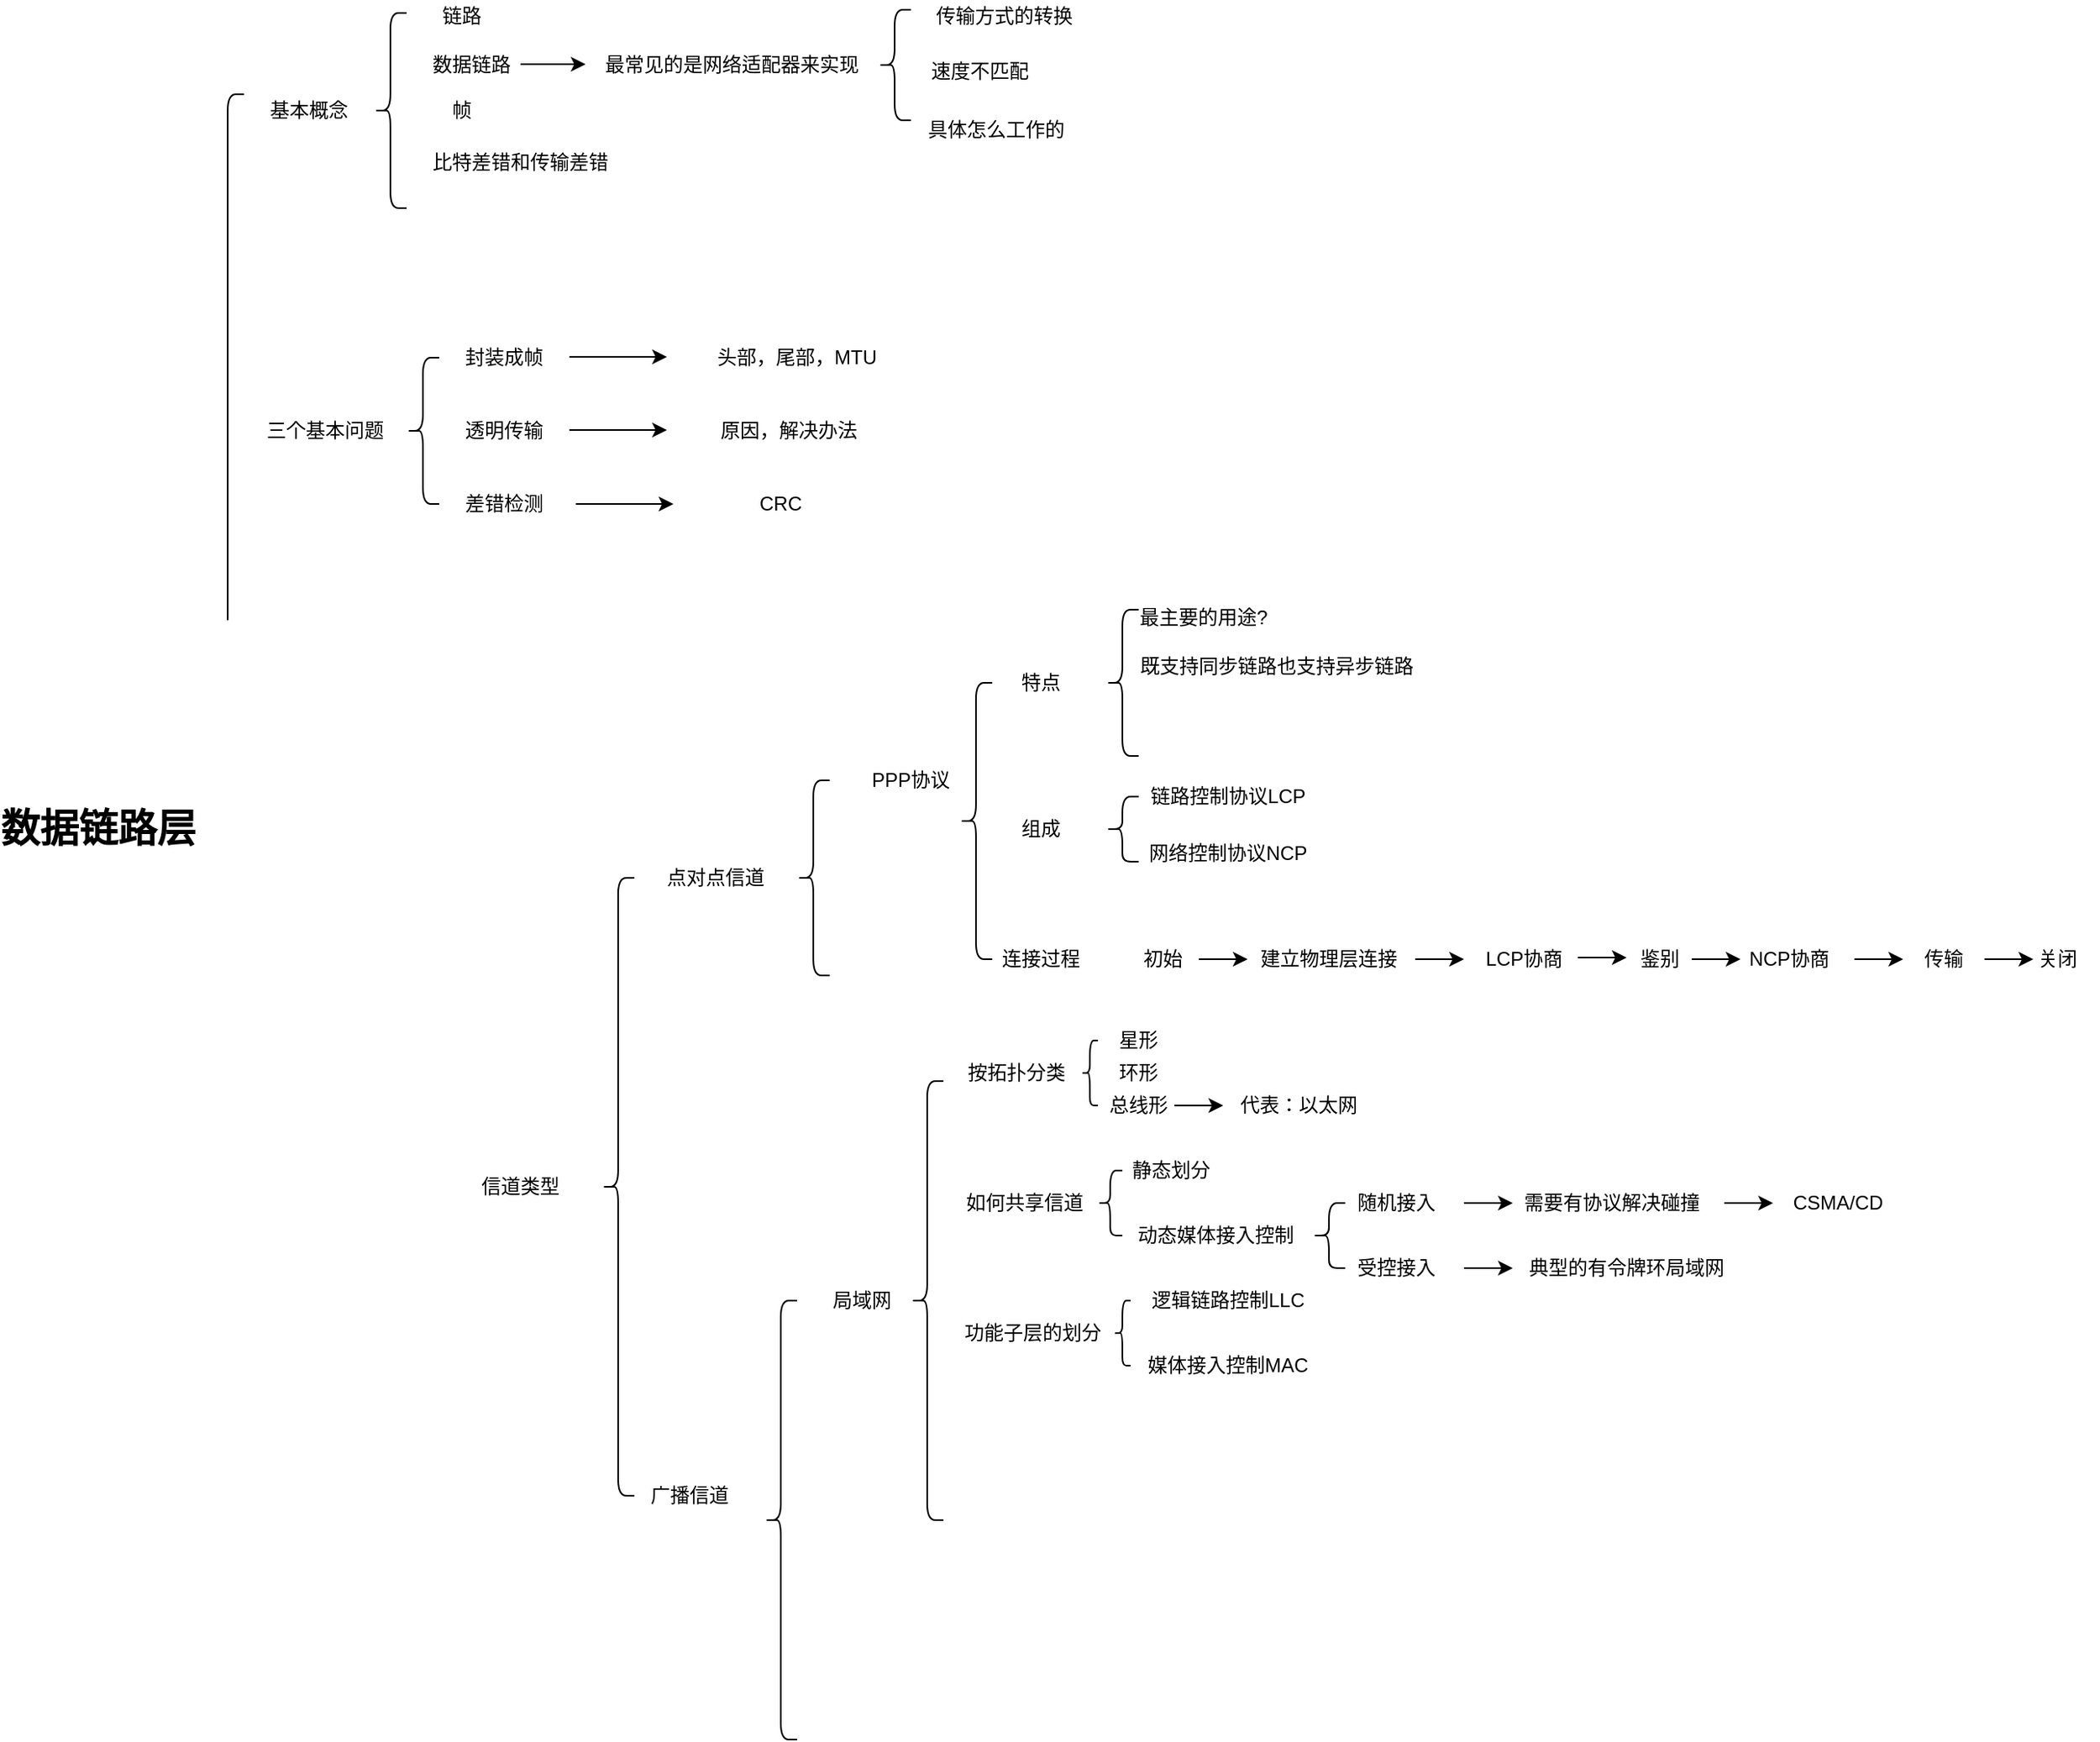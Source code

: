 <mxfile version="14.9.7" type="github">
  <diagram id="9XBtKJpSgYxSNrrbS1oL" name="Page-1">
    <mxGraphModel dx="1422" dy="794" grid="1" gridSize="10" guides="1" tooltips="1" connect="1" arrows="1" fold="1" page="1" pageScale="1" pageWidth="827" pageHeight="1169" math="0" shadow="0">
      <root>
        <mxCell id="0" />
        <mxCell id="1" parent="0" />
        <mxCell id="1f0jHCFzWU1hr6exIrVd-2" value="&lt;font style=&quot;vertical-align: inherit&quot;&gt;&lt;font style=&quot;vertical-align: inherit&quot;&gt;数据链路层&lt;/font&gt;&lt;/font&gt;" style="text;strokeColor=none;fillColor=none;html=1;fontSize=24;fontStyle=1;verticalAlign=middle;align=center;" vertex="1" parent="1">
          <mxGeometry x="70" y="610" width="100" height="40" as="geometry" />
        </mxCell>
        <mxCell id="1f0jHCFzWU1hr6exIrVd-3" value="" style="shape=curlyBracket;whiteSpace=wrap;html=1;rounded=1;" vertex="1" parent="1">
          <mxGeometry x="190" y="178" width="20" height="910" as="geometry" />
        </mxCell>
        <mxCell id="1f0jHCFzWU1hr6exIrVd-4" value="&lt;font style=&quot;vertical-align: inherit&quot;&gt;&lt;font style=&quot;vertical-align: inherit&quot;&gt;&lt;font style=&quot;vertical-align: inherit&quot;&gt;&lt;font style=&quot;vertical-align: inherit&quot;&gt;点对点信道&lt;/font&gt;&lt;/font&gt;&lt;/font&gt;&lt;/font&gt;" style="text;html=1;strokeColor=none;fillColor=none;align=center;verticalAlign=middle;whiteSpace=wrap;rounded=0;" vertex="1" parent="1">
          <mxGeometry x="430" y="650" width="140" height="20" as="geometry" />
        </mxCell>
        <mxCell id="1f0jHCFzWU1hr6exIrVd-5" value="&lt;font style=&quot;vertical-align: inherit&quot;&gt;&lt;font style=&quot;vertical-align: inherit&quot;&gt;&lt;font style=&quot;vertical-align: inherit&quot;&gt;&lt;font style=&quot;vertical-align: inherit&quot;&gt;&lt;font style=&quot;vertical-align: inherit&quot;&gt;&lt;font style=&quot;vertical-align: inherit&quot;&gt;广播信道&lt;/font&gt;&lt;/font&gt;&lt;/font&gt;&lt;/font&gt;&lt;/font&gt;&lt;/font&gt;" style="text;html=1;strokeColor=none;fillColor=none;align=center;verticalAlign=middle;whiteSpace=wrap;rounded=0;" vertex="1" parent="1">
          <mxGeometry x="414" y="1030" width="140" height="20" as="geometry" />
        </mxCell>
        <mxCell id="1f0jHCFzWU1hr6exIrVd-6" value="&lt;font style=&quot;vertical-align: inherit&quot;&gt;&lt;font style=&quot;vertical-align: inherit&quot;&gt;&lt;font style=&quot;vertical-align: inherit&quot;&gt;&lt;font style=&quot;vertical-align: inherit&quot;&gt;&lt;font style=&quot;vertical-align: inherit&quot;&gt;&lt;font style=&quot;vertical-align: inherit&quot;&gt;信道类型&lt;/font&gt;&lt;/font&gt;&lt;/font&gt;&lt;/font&gt;&lt;/font&gt;&lt;/font&gt;" style="text;html=1;strokeColor=none;fillColor=none;align=center;verticalAlign=middle;whiteSpace=wrap;rounded=0;" vertex="1" parent="1">
          <mxGeometry x="310" y="840" width="140" height="20" as="geometry" />
        </mxCell>
        <mxCell id="1f0jHCFzWU1hr6exIrVd-7" value="" style="shape=curlyBracket;whiteSpace=wrap;html=1;rounded=1;" vertex="1" parent="1">
          <mxGeometry x="430" y="660" width="20" height="380" as="geometry" />
        </mxCell>
        <mxCell id="1f0jHCFzWU1hr6exIrVd-8" value="&lt;font style=&quot;vertical-align: inherit&quot;&gt;&lt;font style=&quot;vertical-align: inherit&quot;&gt;基本概念&lt;/font&gt;&lt;/font&gt;" style="text;html=1;strokeColor=none;fillColor=none;align=center;verticalAlign=middle;whiteSpace=wrap;rounded=0;" vertex="1" parent="1">
          <mxGeometry x="180" y="178" width="140" height="20" as="geometry" />
        </mxCell>
        <mxCell id="1f0jHCFzWU1hr6exIrVd-9" value="" style="shape=curlyBracket;whiteSpace=wrap;html=1;rounded=1;" vertex="1" parent="1">
          <mxGeometry x="290" y="128" width="20" height="120" as="geometry" />
        </mxCell>
        <mxCell id="1f0jHCFzWU1hr6exIrVd-11" value="&lt;font style=&quot;vertical-align: inherit&quot;&gt;&lt;font style=&quot;vertical-align: inherit&quot;&gt;&lt;font style=&quot;vertical-align: inherit&quot;&gt;&lt;font style=&quot;vertical-align: inherit&quot;&gt;链路&lt;/font&gt;&lt;/font&gt;&lt;/font&gt;&lt;/font&gt;" style="text;html=1;strokeColor=none;fillColor=none;align=center;verticalAlign=middle;whiteSpace=wrap;rounded=0;" vertex="1" parent="1">
          <mxGeometry x="274" y="120" width="140" height="20" as="geometry" />
        </mxCell>
        <mxCell id="1f0jHCFzWU1hr6exIrVd-12" value="&lt;font style=&quot;vertical-align: inherit&quot;&gt;&lt;font style=&quot;vertical-align: inherit&quot;&gt;数据链路&lt;/font&gt;&lt;/font&gt;" style="text;html=1;strokeColor=none;fillColor=none;align=center;verticalAlign=middle;whiteSpace=wrap;rounded=0;" vertex="1" parent="1">
          <mxGeometry x="280" y="150" width="140" height="20" as="geometry" />
        </mxCell>
        <mxCell id="1f0jHCFzWU1hr6exIrVd-13" value="" style="endArrow=classic;html=1;" edge="1" parent="1">
          <mxGeometry width="50" height="50" relative="1" as="geometry">
            <mxPoint x="380" y="159.5" as="sourcePoint" />
            <mxPoint x="420" y="159.5" as="targetPoint" />
          </mxGeometry>
        </mxCell>
        <mxCell id="1f0jHCFzWU1hr6exIrVd-14" value="&lt;font style=&quot;vertical-align: inherit&quot;&gt;&lt;font style=&quot;vertical-align: inherit&quot;&gt;&lt;font style=&quot;vertical-align: inherit&quot;&gt;&lt;font style=&quot;vertical-align: inherit&quot;&gt;&lt;font style=&quot;vertical-align: inherit&quot;&gt;&lt;font style=&quot;vertical-align: inherit&quot;&gt;&lt;font style=&quot;vertical-align: inherit&quot;&gt;&lt;font style=&quot;vertical-align: inherit&quot;&gt;&lt;font style=&quot;vertical-align: inherit&quot;&gt;&lt;font style=&quot;vertical-align: inherit&quot;&gt;最常见的是网络适配器来实现&lt;/font&gt;&lt;/font&gt;&lt;/font&gt;&lt;/font&gt;&lt;/font&gt;&lt;/font&gt;&lt;/font&gt;&lt;/font&gt;&lt;/font&gt;&lt;/font&gt;" style="text;html=1;strokeColor=none;fillColor=none;align=center;verticalAlign=middle;whiteSpace=wrap;rounded=0;" vertex="1" parent="1">
          <mxGeometry x="420" y="150" width="180" height="20" as="geometry" />
        </mxCell>
        <mxCell id="1f0jHCFzWU1hr6exIrVd-15" value="&lt;font style=&quot;vertical-align: inherit&quot;&gt;&lt;font style=&quot;vertical-align: inherit&quot;&gt;&lt;font style=&quot;vertical-align: inherit&quot;&gt;&lt;font style=&quot;vertical-align: inherit&quot;&gt;&lt;font style=&quot;vertical-align: inherit&quot;&gt;&lt;font style=&quot;vertical-align: inherit&quot;&gt;帧&lt;/font&gt;&lt;/font&gt;&lt;/font&gt;&lt;/font&gt;&lt;/font&gt;&lt;/font&gt;" style="text;html=1;strokeColor=none;fillColor=none;align=center;verticalAlign=middle;whiteSpace=wrap;rounded=0;" vertex="1" parent="1">
          <mxGeometry x="274" y="178" width="140" height="20" as="geometry" />
        </mxCell>
        <mxCell id="1f0jHCFzWU1hr6exIrVd-16" value="&lt;font style=&quot;vertical-align: inherit&quot;&gt;&lt;font style=&quot;vertical-align: inherit&quot;&gt;&lt;font style=&quot;vertical-align: inherit&quot;&gt;&lt;font style=&quot;vertical-align: inherit&quot;&gt;三个基本问题&lt;/font&gt;&lt;/font&gt;&lt;/font&gt;&lt;/font&gt;" style="text;html=1;strokeColor=none;fillColor=none;align=center;verticalAlign=middle;whiteSpace=wrap;rounded=0;" vertex="1" parent="1">
          <mxGeometry x="190" y="375" width="140" height="20" as="geometry" />
        </mxCell>
        <mxCell id="1f0jHCFzWU1hr6exIrVd-17" value="" style="shape=curlyBracket;whiteSpace=wrap;html=1;rounded=1;" vertex="1" parent="1">
          <mxGeometry x="310" y="340" width="20" height="90" as="geometry" />
        </mxCell>
        <mxCell id="1f0jHCFzWU1hr6exIrVd-18" value="&lt;font style=&quot;vertical-align: inherit&quot;&gt;&lt;font style=&quot;vertical-align: inherit&quot;&gt;&lt;font style=&quot;vertical-align: inherit&quot;&gt;&lt;font style=&quot;vertical-align: inherit&quot;&gt;&lt;font style=&quot;vertical-align: inherit&quot;&gt;&lt;font style=&quot;vertical-align: inherit&quot;&gt;封装成帧&lt;/font&gt;&lt;/font&gt;&lt;/font&gt;&lt;/font&gt;&lt;/font&gt;&lt;/font&gt;" style="text;html=1;strokeColor=none;fillColor=none;align=center;verticalAlign=middle;whiteSpace=wrap;rounded=0;" vertex="1" parent="1">
          <mxGeometry x="300" y="330" width="140" height="20" as="geometry" />
        </mxCell>
        <mxCell id="1f0jHCFzWU1hr6exIrVd-19" value="&lt;font style=&quot;vertical-align: inherit&quot;&gt;&lt;font style=&quot;vertical-align: inherit&quot;&gt;&lt;font style=&quot;vertical-align: inherit&quot;&gt;&lt;font style=&quot;vertical-align: inherit&quot;&gt;&lt;font style=&quot;vertical-align: inherit&quot;&gt;&lt;font style=&quot;vertical-align: inherit&quot;&gt;透明传输&lt;/font&gt;&lt;/font&gt;&lt;/font&gt;&lt;/font&gt;&lt;/font&gt;&lt;/font&gt;" style="text;html=1;strokeColor=none;fillColor=none;align=center;verticalAlign=middle;whiteSpace=wrap;rounded=0;" vertex="1" parent="1">
          <mxGeometry x="300" y="375" width="140" height="20" as="geometry" />
        </mxCell>
        <mxCell id="1f0jHCFzWU1hr6exIrVd-20" value="&lt;font style=&quot;vertical-align: inherit&quot;&gt;&lt;font style=&quot;vertical-align: inherit&quot;&gt;&lt;font style=&quot;vertical-align: inherit&quot;&gt;&lt;font style=&quot;vertical-align: inherit&quot;&gt;&lt;font style=&quot;vertical-align: inherit&quot;&gt;&lt;font style=&quot;vertical-align: inherit&quot;&gt;差错检测&lt;/font&gt;&lt;/font&gt;&lt;/font&gt;&lt;/font&gt;&lt;/font&gt;&lt;/font&gt;" style="text;html=1;strokeColor=none;fillColor=none;align=center;verticalAlign=middle;whiteSpace=wrap;rounded=0;" vertex="1" parent="1">
          <mxGeometry x="300" y="420" width="140" height="20" as="geometry" />
        </mxCell>
        <mxCell id="1f0jHCFzWU1hr6exIrVd-23" value="&lt;font style=&quot;vertical-align: inherit&quot;&gt;&lt;font style=&quot;vertical-align: inherit&quot;&gt;&lt;font style=&quot;vertical-align: inherit&quot;&gt;&lt;font style=&quot;vertical-align: inherit&quot;&gt;&lt;font style=&quot;vertical-align: inherit&quot;&gt;&lt;font style=&quot;vertical-align: inherit&quot;&gt;&lt;font style=&quot;vertical-align: inherit&quot;&gt;&lt;font style=&quot;vertical-align: inherit&quot;&gt;&lt;font style=&quot;vertical-align: inherit&quot;&gt;&lt;font style=&quot;vertical-align: inherit&quot;&gt;头部，尾部，MTU&lt;/font&gt;&lt;/font&gt;&lt;/font&gt;&lt;/font&gt;&lt;/font&gt;&lt;/font&gt;&lt;/font&gt;&lt;/font&gt;&lt;/font&gt;&lt;/font&gt;" style="text;html=1;strokeColor=none;fillColor=none;align=center;verticalAlign=middle;whiteSpace=wrap;rounded=0;" vertex="1" parent="1">
          <mxGeometry x="410" y="330" width="280" height="20" as="geometry" />
        </mxCell>
        <mxCell id="1f0jHCFzWU1hr6exIrVd-25" value="" style="endArrow=classic;html=1;" edge="1" parent="1">
          <mxGeometry width="50" height="50" relative="1" as="geometry">
            <mxPoint x="410" y="384.5" as="sourcePoint" />
            <mxPoint x="470" y="384.5" as="targetPoint" />
          </mxGeometry>
        </mxCell>
        <mxCell id="1f0jHCFzWU1hr6exIrVd-26" value="" style="endArrow=classic;html=1;" edge="1" parent="1">
          <mxGeometry width="50" height="50" relative="1" as="geometry">
            <mxPoint x="414" y="430" as="sourcePoint" />
            <mxPoint x="474" y="430" as="targetPoint" />
          </mxGeometry>
        </mxCell>
        <mxCell id="1f0jHCFzWU1hr6exIrVd-27" value="" style="endArrow=classic;html=1;" edge="1" parent="1">
          <mxGeometry width="50" height="50" relative="1" as="geometry">
            <mxPoint x="410" y="339.5" as="sourcePoint" />
            <mxPoint x="470" y="339.5" as="targetPoint" />
          </mxGeometry>
        </mxCell>
        <mxCell id="1f0jHCFzWU1hr6exIrVd-28" value="&lt;font style=&quot;vertical-align: inherit&quot;&gt;&lt;font style=&quot;vertical-align: inherit&quot;&gt;原因，解决办法&lt;/font&gt;&lt;/font&gt;" style="text;html=1;strokeColor=none;fillColor=none;align=center;verticalAlign=middle;whiteSpace=wrap;rounded=0;" vertex="1" parent="1">
          <mxGeometry x="450" y="375" width="190" height="20" as="geometry" />
        </mxCell>
        <mxCell id="1f0jHCFzWU1hr6exIrVd-29" value="&lt;font style=&quot;vertical-align: inherit&quot;&gt;&lt;font style=&quot;vertical-align: inherit&quot;&gt;&lt;font style=&quot;vertical-align: inherit&quot;&gt;&lt;font style=&quot;vertical-align: inherit&quot;&gt;CRC&lt;/font&gt;&lt;/font&gt;&lt;/font&gt;&lt;/font&gt;" style="text;html=1;strokeColor=none;fillColor=none;align=center;verticalAlign=middle;whiteSpace=wrap;rounded=0;" vertex="1" parent="1">
          <mxGeometry x="480" y="420" width="120" height="20" as="geometry" />
        </mxCell>
        <mxCell id="1f0jHCFzWU1hr6exIrVd-30" value="&lt;font style=&quot;vertical-align: inherit&quot;&gt;&lt;font style=&quot;vertical-align: inherit&quot;&gt;比特差错和传输差错&lt;/font&gt;&lt;/font&gt;" style="text;html=1;strokeColor=none;fillColor=none;align=center;verticalAlign=middle;whiteSpace=wrap;rounded=0;" vertex="1" parent="1">
          <mxGeometry x="310" y="210" width="140" height="20" as="geometry" />
        </mxCell>
        <mxCell id="1f0jHCFzWU1hr6exIrVd-31" value="&lt;font style=&quot;vertical-align: inherit&quot;&gt;&lt;font style=&quot;vertical-align: inherit&quot;&gt;PPP协议&lt;/font&gt;&lt;/font&gt;" style="text;html=1;strokeColor=none;fillColor=none;align=center;verticalAlign=middle;whiteSpace=wrap;rounded=0;" vertex="1" parent="1">
          <mxGeometry x="550" y="590" width="140" height="20" as="geometry" />
        </mxCell>
        <mxCell id="1f0jHCFzWU1hr6exIrVd-32" value="" style="shape=curlyBracket;whiteSpace=wrap;html=1;rounded=1;" vertex="1" parent="1">
          <mxGeometry x="550" y="600" width="20" height="120" as="geometry" />
        </mxCell>
        <mxCell id="1f0jHCFzWU1hr6exIrVd-33" value="" style="shape=curlyBracket;whiteSpace=wrap;html=1;rounded=1;" vertex="1" parent="1">
          <mxGeometry x="650" y="540" width="20" height="170" as="geometry" />
        </mxCell>
        <mxCell id="1f0jHCFzWU1hr6exIrVd-34" value="&lt;font style=&quot;vertical-align: inherit&quot;&gt;&lt;font style=&quot;vertical-align: inherit&quot;&gt;&lt;font style=&quot;vertical-align: inherit&quot;&gt;&lt;font style=&quot;vertical-align: inherit&quot;&gt;既支持同步链路也支持异步链路&lt;/font&gt;&lt;/font&gt;&lt;/font&gt;&lt;/font&gt;" style="text;html=1;strokeColor=none;fillColor=none;align=center;verticalAlign=middle;whiteSpace=wrap;rounded=0;" vertex="1" parent="1">
          <mxGeometry x="720" y="520" width="250" height="20" as="geometry" />
        </mxCell>
        <mxCell id="1f0jHCFzWU1hr6exIrVd-35" value="&lt;font style=&quot;vertical-align: inherit&quot;&gt;&lt;font style=&quot;vertical-align: inherit&quot;&gt;&lt;font style=&quot;vertical-align: inherit&quot;&gt;&lt;font style=&quot;vertical-align: inherit&quot;&gt;&lt;font style=&quot;vertical-align: inherit&quot;&gt;&lt;font style=&quot;vertical-align: inherit&quot;&gt;链路控制协议LCP&lt;/font&gt;&lt;/font&gt;&lt;/font&gt;&lt;/font&gt;&lt;/font&gt;&lt;/font&gt;" style="text;html=1;strokeColor=none;fillColor=none;align=center;verticalAlign=middle;whiteSpace=wrap;rounded=0;" vertex="1" parent="1">
          <mxGeometry x="690" y="600" width="250" height="20" as="geometry" />
        </mxCell>
        <mxCell id="1f0jHCFzWU1hr6exIrVd-36" value="&lt;font style=&quot;vertical-align: inherit&quot;&gt;&lt;font style=&quot;vertical-align: inherit&quot;&gt;网络控制协议NCP&lt;/font&gt;&lt;/font&gt;" style="text;html=1;strokeColor=none;fillColor=none;align=center;verticalAlign=middle;whiteSpace=wrap;rounded=0;" vertex="1" parent="1">
          <mxGeometry x="690" y="635" width="250" height="20" as="geometry" />
        </mxCell>
        <mxCell id="1f0jHCFzWU1hr6exIrVd-37" value="&lt;font style=&quot;vertical-align: inherit&quot;&gt;&lt;font style=&quot;vertical-align: inherit&quot;&gt;&lt;font style=&quot;vertical-align: inherit&quot;&gt;&lt;font style=&quot;vertical-align: inherit&quot;&gt;最主要的用途?&lt;/font&gt;&lt;/font&gt;&lt;/font&gt;&lt;/font&gt;" style="text;html=1;strokeColor=none;fillColor=none;align=center;verticalAlign=middle;whiteSpace=wrap;rounded=0;" vertex="1" parent="1">
          <mxGeometry x="740" y="490" width="120" height="20" as="geometry" />
        </mxCell>
        <mxCell id="1f0jHCFzWU1hr6exIrVd-38" value="&lt;font style=&quot;vertical-align: inherit&quot;&gt;&lt;font style=&quot;vertical-align: inherit&quot;&gt;特点&lt;/font&gt;&lt;/font&gt;" style="text;html=1;strokeColor=none;fillColor=none;align=center;verticalAlign=middle;whiteSpace=wrap;rounded=0;" vertex="1" parent="1">
          <mxGeometry x="630" y="530" width="140" height="20" as="geometry" />
        </mxCell>
        <mxCell id="1f0jHCFzWU1hr6exIrVd-39" value="" style="shape=curlyBracket;whiteSpace=wrap;html=1;rounded=1;" vertex="1" parent="1">
          <mxGeometry x="740" y="495" width="20" height="90" as="geometry" />
        </mxCell>
        <mxCell id="1f0jHCFzWU1hr6exIrVd-40" value="&lt;font style=&quot;vertical-align: inherit&quot;&gt;&lt;font style=&quot;vertical-align: inherit&quot;&gt;&lt;font style=&quot;vertical-align: inherit&quot;&gt;&lt;font style=&quot;vertical-align: inherit&quot;&gt;组成&lt;/font&gt;&lt;/font&gt;&lt;/font&gt;&lt;/font&gt;" style="text;html=1;strokeColor=none;fillColor=none;align=center;verticalAlign=middle;whiteSpace=wrap;rounded=0;" vertex="1" parent="1">
          <mxGeometry x="630" y="620" width="140" height="20" as="geometry" />
        </mxCell>
        <mxCell id="1f0jHCFzWU1hr6exIrVd-41" value="" style="shape=curlyBracket;whiteSpace=wrap;html=1;rounded=1;" vertex="1" parent="1">
          <mxGeometry x="740" y="610" width="20" height="40" as="geometry" />
        </mxCell>
        <mxCell id="1f0jHCFzWU1hr6exIrVd-43" value="&lt;font style=&quot;vertical-align: inherit&quot;&gt;&lt;font style=&quot;vertical-align: inherit&quot;&gt;&lt;font style=&quot;vertical-align: inherit&quot;&gt;&lt;font style=&quot;vertical-align: inherit&quot;&gt;&lt;font style=&quot;vertical-align: inherit&quot;&gt;&lt;font style=&quot;vertical-align: inherit&quot;&gt;连接过程&lt;/font&gt;&lt;/font&gt;&lt;/font&gt;&lt;/font&gt;&lt;/font&gt;&lt;/font&gt;" style="text;html=1;strokeColor=none;fillColor=none;align=center;verticalAlign=middle;whiteSpace=wrap;rounded=0;" vertex="1" parent="1">
          <mxGeometry x="630" y="700" width="140" height="20" as="geometry" />
        </mxCell>
        <mxCell id="1f0jHCFzWU1hr6exIrVd-45" value="&lt;font style=&quot;vertical-align: inherit&quot;&gt;&lt;font style=&quot;vertical-align: inherit&quot;&gt;&lt;font style=&quot;vertical-align: inherit&quot;&gt;&lt;font style=&quot;vertical-align: inherit&quot;&gt;&lt;font style=&quot;vertical-align: inherit&quot;&gt;&lt;font style=&quot;vertical-align: inherit&quot;&gt;初始&lt;/font&gt;&lt;/font&gt;&lt;/font&gt;&lt;/font&gt;&lt;/font&gt;&lt;/font&gt;" style="text;html=1;strokeColor=none;fillColor=none;align=center;verticalAlign=middle;whiteSpace=wrap;rounded=0;" vertex="1" parent="1">
          <mxGeometry x="750" y="700" width="50" height="20" as="geometry" />
        </mxCell>
        <mxCell id="1f0jHCFzWU1hr6exIrVd-46" value="&lt;font style=&quot;vertical-align: inherit&quot;&gt;&lt;font style=&quot;vertical-align: inherit&quot;&gt;建立物理层连接&lt;/font&gt;&lt;/font&gt;" style="text;html=1;strokeColor=none;fillColor=none;align=center;verticalAlign=middle;whiteSpace=wrap;rounded=0;" vertex="1" parent="1">
          <mxGeometry x="827" y="700" width="100" height="20" as="geometry" />
        </mxCell>
        <mxCell id="1f0jHCFzWU1hr6exIrVd-47" value="&lt;font style=&quot;vertical-align: inherit&quot;&gt;&lt;font style=&quot;vertical-align: inherit&quot;&gt;&lt;font style=&quot;vertical-align: inherit&quot;&gt;&lt;font style=&quot;vertical-align: inherit&quot;&gt;LCP协商&lt;/font&gt;&lt;/font&gt;&lt;/font&gt;&lt;/font&gt;" style="text;html=1;strokeColor=none;fillColor=none;align=center;verticalAlign=middle;whiteSpace=wrap;rounded=0;" vertex="1" parent="1">
          <mxGeometry x="927" y="700" width="140" height="20" as="geometry" />
        </mxCell>
        <mxCell id="1f0jHCFzWU1hr6exIrVd-48" value="&lt;font style=&quot;vertical-align: inherit&quot;&gt;&lt;font style=&quot;vertical-align: inherit&quot;&gt;&lt;font style=&quot;vertical-align: inherit&quot;&gt;&lt;font style=&quot;vertical-align: inherit&quot;&gt;&lt;font style=&quot;vertical-align: inherit&quot;&gt;&lt;font style=&quot;vertical-align: inherit&quot;&gt;鉴别&lt;/font&gt;&lt;/font&gt;&lt;/font&gt;&lt;/font&gt;&lt;/font&gt;&lt;/font&gt;" style="text;html=1;strokeColor=none;fillColor=none;align=center;verticalAlign=middle;whiteSpace=wrap;rounded=0;" vertex="1" parent="1">
          <mxGeometry x="1050" y="700" width="61" height="20" as="geometry" />
        </mxCell>
        <mxCell id="1f0jHCFzWU1hr6exIrVd-49" value="&lt;font style=&quot;vertical-align: inherit&quot;&gt;&lt;font style=&quot;vertical-align: inherit&quot;&gt;&lt;font style=&quot;vertical-align: inherit&quot;&gt;&lt;font style=&quot;vertical-align: inherit&quot;&gt;NCP协商&lt;/font&gt;&lt;/font&gt;&lt;/font&gt;&lt;/font&gt;" style="text;html=1;strokeColor=none;fillColor=none;align=center;verticalAlign=middle;whiteSpace=wrap;rounded=0;" vertex="1" parent="1">
          <mxGeometry x="1090" y="700" width="140" height="20" as="geometry" />
        </mxCell>
        <mxCell id="1f0jHCFzWU1hr6exIrVd-50" style="edgeStyle=orthogonalEdgeStyle;rounded=0;orthogonalLoop=1;jettySize=auto;html=1;exitX=0.5;exitY=1;exitDx=0;exitDy=0;" edge="1" parent="1" source="1f0jHCFzWU1hr6exIrVd-46" target="1f0jHCFzWU1hr6exIrVd-46">
          <mxGeometry relative="1" as="geometry" />
        </mxCell>
        <mxCell id="1f0jHCFzWU1hr6exIrVd-55" value="" style="endArrow=classic;html=1;" edge="1" parent="1">
          <mxGeometry width="50" height="50" relative="1" as="geometry">
            <mxPoint x="797" y="710" as="sourcePoint" />
            <mxPoint x="827" y="710" as="targetPoint" />
          </mxGeometry>
        </mxCell>
        <mxCell id="1f0jHCFzWU1hr6exIrVd-58" value="" style="endArrow=classic;html=1;" edge="1" parent="1">
          <mxGeometry width="50" height="50" relative="1" as="geometry">
            <mxPoint x="930" y="710" as="sourcePoint" />
            <mxPoint x="960" y="710" as="targetPoint" />
          </mxGeometry>
        </mxCell>
        <mxCell id="1f0jHCFzWU1hr6exIrVd-59" value="" style="endArrow=classic;html=1;" edge="1" parent="1">
          <mxGeometry width="50" height="50" relative="1" as="geometry">
            <mxPoint x="1030" y="709" as="sourcePoint" />
            <mxPoint x="1060" y="709" as="targetPoint" />
          </mxGeometry>
        </mxCell>
        <mxCell id="1f0jHCFzWU1hr6exIrVd-60" value="" style="endArrow=classic;html=1;" edge="1" parent="1">
          <mxGeometry width="50" height="50" relative="1" as="geometry">
            <mxPoint x="1100" y="710" as="sourcePoint" />
            <mxPoint x="1130" y="710" as="targetPoint" />
          </mxGeometry>
        </mxCell>
        <mxCell id="1f0jHCFzWU1hr6exIrVd-61" value="" style="endArrow=classic;html=1;" edge="1" parent="1">
          <mxGeometry width="50" height="50" relative="1" as="geometry">
            <mxPoint x="1200" y="710" as="sourcePoint" />
            <mxPoint x="1230" y="710" as="targetPoint" />
          </mxGeometry>
        </mxCell>
        <mxCell id="1f0jHCFzWU1hr6exIrVd-62" value="&lt;font style=&quot;vertical-align: inherit&quot;&gt;&lt;font style=&quot;vertical-align: inherit&quot;&gt;&lt;font style=&quot;vertical-align: inherit&quot;&gt;&lt;font style=&quot;vertical-align: inherit&quot;&gt;&lt;font style=&quot;vertical-align: inherit&quot;&gt;&lt;font style=&quot;vertical-align: inherit&quot;&gt;&lt;font style=&quot;vertical-align: inherit&quot;&gt;&lt;font style=&quot;vertical-align: inherit&quot;&gt;关闭&lt;/font&gt;&lt;/font&gt;&lt;/font&gt;&lt;/font&gt;&lt;/font&gt;&lt;/font&gt;&lt;/font&gt;&lt;/font&gt;" style="text;html=1;strokeColor=none;fillColor=none;align=center;verticalAlign=middle;whiteSpace=wrap;rounded=0;" vertex="1" parent="1">
          <mxGeometry x="1300" y="700" width="50" height="20" as="geometry" />
        </mxCell>
        <mxCell id="1f0jHCFzWU1hr6exIrVd-64" value="" style="endArrow=classic;html=1;" edge="1" parent="1">
          <mxGeometry width="50" height="50" relative="1" as="geometry">
            <mxPoint x="1280" y="710" as="sourcePoint" />
            <mxPoint x="1310" y="710" as="targetPoint" />
          </mxGeometry>
        </mxCell>
        <mxCell id="1f0jHCFzWU1hr6exIrVd-65" value="&lt;font style=&quot;vertical-align: inherit&quot;&gt;&lt;font style=&quot;vertical-align: inherit&quot;&gt;&lt;font style=&quot;vertical-align: inherit&quot;&gt;&lt;font style=&quot;vertical-align: inherit&quot;&gt;&lt;font style=&quot;vertical-align: inherit&quot;&gt;&lt;font style=&quot;vertical-align: inherit&quot;&gt;&lt;font style=&quot;vertical-align: inherit&quot;&gt;&lt;font style=&quot;vertical-align: inherit&quot;&gt;&lt;font style=&quot;vertical-align: inherit&quot;&gt;&lt;font style=&quot;vertical-align: inherit&quot;&gt;传输&lt;/font&gt;&lt;/font&gt;&lt;/font&gt;&lt;/font&gt;&lt;/font&gt;&lt;/font&gt;&lt;/font&gt;&lt;/font&gt;&lt;/font&gt;&lt;/font&gt;" style="text;html=1;strokeColor=none;fillColor=none;align=center;verticalAlign=middle;whiteSpace=wrap;rounded=0;" vertex="1" parent="1">
          <mxGeometry x="1230" y="700" width="50" height="20" as="geometry" />
        </mxCell>
        <mxCell id="1f0jHCFzWU1hr6exIrVd-70" value="" style="shape=curlyBracket;whiteSpace=wrap;html=1;rounded=1;" vertex="1" parent="1">
          <mxGeometry x="530" y="920" width="20" height="270" as="geometry" />
        </mxCell>
        <mxCell id="1f0jHCFzWU1hr6exIrVd-72" value="&lt;font style=&quot;vertical-align: inherit&quot;&gt;&lt;font style=&quot;vertical-align: inherit&quot;&gt;&lt;font style=&quot;vertical-align: inherit&quot;&gt;&lt;font style=&quot;vertical-align: inherit&quot;&gt;局域网&lt;/font&gt;&lt;/font&gt;&lt;/font&gt;&lt;/font&gt;" style="text;html=1;strokeColor=none;fillColor=none;align=center;verticalAlign=middle;whiteSpace=wrap;rounded=0;" vertex="1" parent="1">
          <mxGeometry x="520" y="910" width="140" height="20" as="geometry" />
        </mxCell>
        <mxCell id="1f0jHCFzWU1hr6exIrVd-73" value="" style="shape=curlyBracket;whiteSpace=wrap;html=1;rounded=1;" vertex="1" parent="1">
          <mxGeometry x="620" y="785" width="20" height="270" as="geometry" />
        </mxCell>
        <mxCell id="1f0jHCFzWU1hr6exIrVd-76" value="&lt;font style=&quot;vertical-align: inherit&quot;&gt;&lt;font style=&quot;vertical-align: inherit&quot;&gt;&lt;font style=&quot;vertical-align: inherit&quot;&gt;&lt;font style=&quot;vertical-align: inherit&quot;&gt;&lt;font style=&quot;vertical-align: inherit&quot;&gt;&lt;font style=&quot;vertical-align: inherit&quot;&gt;&lt;font style=&quot;vertical-align: inherit&quot;&gt;&lt;font style=&quot;vertical-align: inherit&quot;&gt;按拓扑分类&lt;/font&gt;&lt;/font&gt;&lt;/font&gt;&lt;/font&gt;&lt;/font&gt;&lt;/font&gt;&lt;/font&gt;&lt;/font&gt;" style="text;html=1;strokeColor=none;fillColor=none;align=center;verticalAlign=middle;whiteSpace=wrap;rounded=0;" vertex="1" parent="1">
          <mxGeometry x="645" y="770" width="80" height="20" as="geometry" />
        </mxCell>
        <mxCell id="1f0jHCFzWU1hr6exIrVd-77" value="" style="shape=curlyBracket;whiteSpace=wrap;html=1;rounded=1;" vertex="1" parent="1">
          <mxGeometry x="725" y="760" width="10" height="40" as="geometry" />
        </mxCell>
        <mxCell id="1f0jHCFzWU1hr6exIrVd-79" value="&lt;font style=&quot;vertical-align: inherit&quot;&gt;&lt;font style=&quot;vertical-align: inherit&quot;&gt;&lt;font style=&quot;vertical-align: inherit&quot;&gt;&lt;font style=&quot;vertical-align: inherit&quot;&gt;星形&lt;/font&gt;&lt;/font&gt;&lt;/font&gt;&lt;/font&gt;" style="text;html=1;strokeColor=none;fillColor=none;align=center;verticalAlign=middle;whiteSpace=wrap;rounded=0;" vertex="1" parent="1">
          <mxGeometry x="735" y="750" width="50" height="20" as="geometry" />
        </mxCell>
        <mxCell id="1f0jHCFzWU1hr6exIrVd-80" value="&lt;font style=&quot;vertical-align: inherit&quot;&gt;&lt;font style=&quot;vertical-align: inherit&quot;&gt;&lt;font style=&quot;vertical-align: inherit&quot;&gt;&lt;font style=&quot;vertical-align: inherit&quot;&gt;&lt;font style=&quot;vertical-align: inherit&quot;&gt;&lt;font style=&quot;vertical-align: inherit&quot;&gt;环形&lt;/font&gt;&lt;/font&gt;&lt;/font&gt;&lt;/font&gt;&lt;/font&gt;&lt;/font&gt;" style="text;html=1;strokeColor=none;fillColor=none;align=center;verticalAlign=middle;whiteSpace=wrap;rounded=0;" vertex="1" parent="1">
          <mxGeometry x="735" y="770" width="50" height="20" as="geometry" />
        </mxCell>
        <mxCell id="1f0jHCFzWU1hr6exIrVd-81" value="&lt;font style=&quot;vertical-align: inherit&quot;&gt;&lt;font style=&quot;vertical-align: inherit&quot;&gt;&lt;font style=&quot;vertical-align: inherit&quot;&gt;&lt;font style=&quot;vertical-align: inherit&quot;&gt;&lt;font style=&quot;vertical-align: inherit&quot;&gt;&lt;font style=&quot;vertical-align: inherit&quot;&gt;&lt;font style=&quot;vertical-align: inherit&quot;&gt;&lt;font style=&quot;vertical-align: inherit&quot;&gt;总线形&lt;/font&gt;&lt;/font&gt;&lt;/font&gt;&lt;/font&gt;&lt;/font&gt;&lt;/font&gt;&lt;/font&gt;&lt;/font&gt;" style="text;html=1;strokeColor=none;fillColor=none;align=center;verticalAlign=middle;whiteSpace=wrap;rounded=0;" vertex="1" parent="1">
          <mxGeometry x="735" y="790" width="50" height="20" as="geometry" />
        </mxCell>
        <mxCell id="1f0jHCFzWU1hr6exIrVd-83" value="" style="endArrow=classic;html=1;" edge="1" parent="1">
          <mxGeometry width="50" height="50" relative="1" as="geometry">
            <mxPoint x="782" y="800" as="sourcePoint" />
            <mxPoint x="812" y="800" as="targetPoint" />
          </mxGeometry>
        </mxCell>
        <mxCell id="1f0jHCFzWU1hr6exIrVd-84" value="&lt;font style=&quot;vertical-align: inherit&quot;&gt;&lt;font style=&quot;vertical-align: inherit&quot;&gt;&lt;font style=&quot;vertical-align: inherit&quot;&gt;&lt;font style=&quot;vertical-align: inherit&quot;&gt;&lt;font style=&quot;vertical-align: inherit&quot;&gt;&lt;font style=&quot;vertical-align: inherit&quot;&gt;&lt;font style=&quot;vertical-align: inherit&quot;&gt;&lt;font style=&quot;vertical-align: inherit&quot;&gt;&lt;font style=&quot;vertical-align: inherit&quot;&gt;&lt;font style=&quot;vertical-align: inherit&quot;&gt;代表：以太网&lt;/font&gt;&lt;/font&gt;&lt;/font&gt;&lt;/font&gt;&lt;/font&gt;&lt;/font&gt;&lt;/font&gt;&lt;/font&gt;&lt;/font&gt;&lt;/font&gt;" style="text;html=1;strokeColor=none;fillColor=none;align=center;verticalAlign=middle;whiteSpace=wrap;rounded=0;" vertex="1" parent="1">
          <mxGeometry x="812" y="790" width="93" height="20" as="geometry" />
        </mxCell>
        <mxCell id="1f0jHCFzWU1hr6exIrVd-85" value="" style="shape=curlyBracket;whiteSpace=wrap;html=1;rounded=1;" vertex="1" parent="1">
          <mxGeometry x="600" y="126" width="20" height="68" as="geometry" />
        </mxCell>
        <mxCell id="1f0jHCFzWU1hr6exIrVd-86" value="&lt;font style=&quot;vertical-align: inherit&quot;&gt;&lt;font style=&quot;vertical-align: inherit&quot;&gt;&lt;font style=&quot;vertical-align: inherit&quot;&gt;&lt;font style=&quot;vertical-align: inherit&quot;&gt;&lt;font style=&quot;vertical-align: inherit&quot;&gt;&lt;font style=&quot;vertical-align: inherit&quot;&gt;&lt;font style=&quot;vertical-align: inherit&quot;&gt;&lt;font style=&quot;vertical-align: inherit&quot;&gt;&lt;font style=&quot;vertical-align: inherit&quot;&gt;&lt;font style=&quot;vertical-align: inherit&quot;&gt;传输方式的转换&lt;/font&gt;&lt;/font&gt;&lt;/font&gt;&lt;/font&gt;&lt;/font&gt;&lt;/font&gt;&lt;/font&gt;&lt;/font&gt;&lt;/font&gt;&lt;/font&gt;" style="text;html=1;strokeColor=none;fillColor=none;align=center;verticalAlign=middle;whiteSpace=wrap;rounded=0;" vertex="1" parent="1">
          <mxGeometry x="630" y="120" width="95" height="20" as="geometry" />
        </mxCell>
        <mxCell id="1f0jHCFzWU1hr6exIrVd-87" value="&lt;font style=&quot;vertical-align: inherit&quot;&gt;&lt;font style=&quot;vertical-align: inherit&quot;&gt;&lt;font style=&quot;vertical-align: inherit&quot;&gt;&lt;font style=&quot;vertical-align: inherit&quot;&gt;&lt;font style=&quot;vertical-align: inherit&quot;&gt;&lt;font style=&quot;vertical-align: inherit&quot;&gt;&lt;font style=&quot;vertical-align: inherit&quot;&gt;&lt;font style=&quot;vertical-align: inherit&quot;&gt;&lt;font style=&quot;vertical-align: inherit&quot;&gt;&lt;font style=&quot;vertical-align: inherit&quot;&gt;&lt;font style=&quot;vertical-align: inherit&quot;&gt;&lt;font style=&quot;vertical-align: inherit&quot;&gt;速度不匹配&lt;/font&gt;&lt;/font&gt;&lt;/font&gt;&lt;/font&gt;&lt;/font&gt;&lt;/font&gt;&lt;/font&gt;&lt;/font&gt;&lt;/font&gt;&lt;/font&gt;&lt;/font&gt;&lt;/font&gt;" style="text;html=1;strokeColor=none;fillColor=none;align=center;verticalAlign=middle;whiteSpace=wrap;rounded=0;" vertex="1" parent="1">
          <mxGeometry x="600" y="154" width="125" height="20" as="geometry" />
        </mxCell>
        <mxCell id="1f0jHCFzWU1hr6exIrVd-88" value="&lt;font style=&quot;vertical-align: inherit&quot;&gt;&lt;font style=&quot;vertical-align: inherit&quot;&gt;具体怎么工作的&lt;/font&gt;&lt;/font&gt;" style="text;html=1;strokeColor=none;fillColor=none;align=center;verticalAlign=middle;whiteSpace=wrap;rounded=0;" vertex="1" parent="1">
          <mxGeometry x="610" y="190" width="125" height="20" as="geometry" />
        </mxCell>
        <mxCell id="1f0jHCFzWU1hr6exIrVd-92" value="&lt;font style=&quot;vertical-align: inherit&quot;&gt;&lt;font style=&quot;vertical-align: inherit&quot;&gt;&lt;font style=&quot;vertical-align: inherit&quot;&gt;&lt;font style=&quot;vertical-align: inherit&quot;&gt;&lt;font style=&quot;vertical-align: inherit&quot;&gt;&lt;font style=&quot;vertical-align: inherit&quot;&gt;&lt;font style=&quot;vertical-align: inherit&quot;&gt;&lt;font style=&quot;vertical-align: inherit&quot;&gt;&lt;font style=&quot;vertical-align: inherit&quot;&gt;&lt;font style=&quot;vertical-align: inherit&quot;&gt;&lt;font style=&quot;vertical-align: inherit&quot;&gt;&lt;font style=&quot;vertical-align: inherit&quot;&gt;功能子层的划分&lt;/font&gt;&lt;/font&gt;&lt;/font&gt;&lt;/font&gt;&lt;/font&gt;&lt;/font&gt;&lt;/font&gt;&lt;/font&gt;&lt;/font&gt;&lt;/font&gt;&lt;/font&gt;&lt;/font&gt;" style="text;html=1;strokeColor=none;fillColor=none;align=center;verticalAlign=middle;whiteSpace=wrap;rounded=0;" vertex="1" parent="1">
          <mxGeometry x="645" y="930" width="100" height="20" as="geometry" />
        </mxCell>
        <mxCell id="1f0jHCFzWU1hr6exIrVd-101" value="" style="shape=curlyBracket;whiteSpace=wrap;html=1;rounded=1;" vertex="1" parent="1">
          <mxGeometry x="745" y="920" width="10" height="40" as="geometry" />
        </mxCell>
        <mxCell id="1f0jHCFzWU1hr6exIrVd-102" value="&lt;font style=&quot;vertical-align: inherit&quot;&gt;&lt;font style=&quot;vertical-align: inherit&quot;&gt;&lt;font style=&quot;vertical-align: inherit&quot;&gt;&lt;font style=&quot;vertical-align: inherit&quot;&gt;逻辑链路控制LLC&lt;/font&gt;&lt;/font&gt;&lt;/font&gt;&lt;/font&gt;" style="text;html=1;strokeColor=none;fillColor=none;align=center;verticalAlign=middle;whiteSpace=wrap;rounded=0;" vertex="1" parent="1">
          <mxGeometry x="740" y="910" width="150" height="20" as="geometry" />
        </mxCell>
        <mxCell id="1f0jHCFzWU1hr6exIrVd-103" value="&lt;font style=&quot;vertical-align: inherit&quot;&gt;&lt;font style=&quot;vertical-align: inherit&quot;&gt;媒体接入控制MAC&lt;/font&gt;&lt;/font&gt;" style="text;html=1;strokeColor=none;fillColor=none;align=center;verticalAlign=middle;whiteSpace=wrap;rounded=0;" vertex="1" parent="1">
          <mxGeometry x="740" y="950" width="150" height="20" as="geometry" />
        </mxCell>
        <mxCell id="1f0jHCFzWU1hr6exIrVd-106" value="&lt;font style=&quot;vertical-align: inherit&quot;&gt;&lt;font style=&quot;vertical-align: inherit&quot;&gt;&lt;font style=&quot;vertical-align: inherit&quot;&gt;&lt;font style=&quot;vertical-align: inherit&quot;&gt;&lt;font style=&quot;vertical-align: inherit&quot;&gt;&lt;font style=&quot;vertical-align: inherit&quot;&gt;&lt;font style=&quot;vertical-align: inherit&quot;&gt;&lt;font style=&quot;vertical-align: inherit&quot;&gt;&lt;font style=&quot;vertical-align: inherit&quot;&gt;&lt;font style=&quot;vertical-align: inherit&quot;&gt;&lt;font style=&quot;vertical-align: inherit&quot;&gt;&lt;font style=&quot;vertical-align: inherit&quot;&gt;&lt;font style=&quot;vertical-align: inherit&quot;&gt;&lt;font style=&quot;vertical-align: inherit&quot;&gt;如何共享信道&lt;/font&gt;&lt;/font&gt;&lt;/font&gt;&lt;/font&gt;&lt;/font&gt;&lt;/font&gt;&lt;/font&gt;&lt;/font&gt;&lt;/font&gt;&lt;/font&gt;&lt;/font&gt;&lt;/font&gt;&lt;/font&gt;&lt;/font&gt;" style="text;html=1;strokeColor=none;fillColor=none;align=center;verticalAlign=middle;whiteSpace=wrap;rounded=0;" vertex="1" parent="1">
          <mxGeometry x="640" y="850" width="100" height="20" as="geometry" />
        </mxCell>
        <mxCell id="1f0jHCFzWU1hr6exIrVd-107" value="" style="shape=curlyBracket;whiteSpace=wrap;html=1;rounded=1;" vertex="1" parent="1">
          <mxGeometry x="735" y="840" width="15" height="40" as="geometry" />
        </mxCell>
        <mxCell id="1f0jHCFzWU1hr6exIrVd-108" value="" style="shape=curlyBracket;whiteSpace=wrap;html=1;rounded=1;" vertex="1" parent="1">
          <mxGeometry x="867" y="860" width="20" height="40" as="geometry" />
        </mxCell>
        <mxCell id="1f0jHCFzWU1hr6exIrVd-109" value="&lt;font style=&quot;vertical-align: inherit&quot;&gt;&lt;font style=&quot;vertical-align: inherit&quot;&gt;&lt;font style=&quot;vertical-align: inherit&quot;&gt;&lt;font style=&quot;vertical-align: inherit&quot;&gt;&lt;font style=&quot;vertical-align: inherit&quot;&gt;&lt;font style=&quot;vertical-align: inherit&quot;&gt;&lt;font style=&quot;vertical-align: inherit&quot;&gt;&lt;font style=&quot;vertical-align: inherit&quot;&gt;静态划分&lt;/font&gt;&lt;/font&gt;&lt;/font&gt;&lt;/font&gt;&lt;/font&gt;&lt;/font&gt;&lt;/font&gt;&lt;/font&gt;" style="text;html=1;strokeColor=none;fillColor=none;align=center;verticalAlign=middle;whiteSpace=wrap;rounded=0;" vertex="1" parent="1">
          <mxGeometry x="755" y="830" width="50" height="20" as="geometry" />
        </mxCell>
        <mxCell id="1f0jHCFzWU1hr6exIrVd-112" value="&lt;font style=&quot;vertical-align: inherit&quot;&gt;&lt;font style=&quot;vertical-align: inherit&quot;&gt;&lt;font style=&quot;vertical-align: inherit&quot;&gt;&lt;font style=&quot;vertical-align: inherit&quot;&gt;&lt;font style=&quot;vertical-align: inherit&quot;&gt;&lt;font style=&quot;vertical-align: inherit&quot;&gt;&lt;font style=&quot;vertical-align: inherit&quot;&gt;&lt;font style=&quot;vertical-align: inherit&quot;&gt;&lt;font style=&quot;vertical-align: inherit&quot;&gt;&lt;font style=&quot;vertical-align: inherit&quot;&gt;动态媒体接入控制&lt;/font&gt;&lt;/font&gt;&lt;/font&gt;&lt;/font&gt;&lt;/font&gt;&lt;/font&gt;&lt;/font&gt;&lt;/font&gt;&lt;/font&gt;&lt;/font&gt;" style="text;html=1;strokeColor=none;fillColor=none;align=center;verticalAlign=middle;whiteSpace=wrap;rounded=0;" vertex="1" parent="1">
          <mxGeometry x="755" y="870" width="105" height="20" as="geometry" />
        </mxCell>
        <mxCell id="1f0jHCFzWU1hr6exIrVd-114" value="&lt;font style=&quot;vertical-align: inherit&quot;&gt;&lt;font style=&quot;vertical-align: inherit&quot;&gt;&lt;font style=&quot;vertical-align: inherit&quot;&gt;&lt;font style=&quot;vertical-align: inherit&quot;&gt;&lt;font style=&quot;vertical-align: inherit&quot;&gt;&lt;font style=&quot;vertical-align: inherit&quot;&gt;随机接入&lt;/font&gt;&lt;/font&gt;&lt;/font&gt;&lt;/font&gt;&lt;/font&gt;&lt;/font&gt;" style="text;html=1;strokeColor=none;fillColor=none;align=center;verticalAlign=middle;whiteSpace=wrap;rounded=0;" vertex="1" parent="1">
          <mxGeometry x="887" y="850" width="63" height="20" as="geometry" />
        </mxCell>
        <mxCell id="1f0jHCFzWU1hr6exIrVd-115" value="&lt;font style=&quot;vertical-align: inherit&quot;&gt;&lt;font style=&quot;vertical-align: inherit&quot;&gt;受控接入&lt;/font&gt;&lt;/font&gt;" style="text;html=1;strokeColor=none;fillColor=none;align=center;verticalAlign=middle;whiteSpace=wrap;rounded=0;" vertex="1" parent="1">
          <mxGeometry x="887" y="890" width="63" height="20" as="geometry" />
        </mxCell>
        <mxCell id="1f0jHCFzWU1hr6exIrVd-116" value="&lt;font style=&quot;vertical-align: inherit&quot;&gt;&lt;font style=&quot;vertical-align: inherit&quot;&gt;&lt;font style=&quot;vertical-align: inherit&quot;&gt;&lt;font style=&quot;vertical-align: inherit&quot;&gt;&lt;font style=&quot;vertical-align: inherit&quot;&gt;&lt;font style=&quot;vertical-align: inherit&quot;&gt;&lt;font style=&quot;vertical-align: inherit&quot;&gt;&lt;font style=&quot;vertical-align: inherit&quot;&gt;需要有协议解决碰撞&lt;/font&gt;&lt;/font&gt;&lt;/font&gt;&lt;/font&gt;&lt;/font&gt;&lt;/font&gt;&lt;/font&gt;&lt;/font&gt;" style="text;html=1;strokeColor=none;fillColor=none;align=center;verticalAlign=middle;whiteSpace=wrap;rounded=0;" vertex="1" parent="1">
          <mxGeometry x="991" y="850" width="120" height="20" as="geometry" />
        </mxCell>
        <mxCell id="1f0jHCFzWU1hr6exIrVd-117" value="" style="endArrow=classic;html=1;" edge="1" parent="1">
          <mxGeometry width="50" height="50" relative="1" as="geometry">
            <mxPoint x="960" y="860" as="sourcePoint" />
            <mxPoint x="990" y="860" as="targetPoint" />
          </mxGeometry>
        </mxCell>
        <mxCell id="1f0jHCFzWU1hr6exIrVd-118" value="" style="endArrow=classic;html=1;" edge="1" parent="1">
          <mxGeometry width="50" height="50" relative="1" as="geometry">
            <mxPoint x="960" y="900" as="sourcePoint" />
            <mxPoint x="990" y="900" as="targetPoint" />
          </mxGeometry>
        </mxCell>
        <mxCell id="1f0jHCFzWU1hr6exIrVd-119" value="&lt;font style=&quot;vertical-align: inherit&quot;&gt;&lt;font style=&quot;vertical-align: inherit&quot;&gt;&lt;font style=&quot;vertical-align: inherit&quot;&gt;&lt;font style=&quot;vertical-align: inherit&quot;&gt;&lt;font style=&quot;vertical-align: inherit&quot;&gt;&lt;font style=&quot;vertical-align: inherit&quot;&gt;&lt;font style=&quot;vertical-align: inherit&quot;&gt;&lt;font style=&quot;vertical-align: inherit&quot;&gt;&lt;font style=&quot;vertical-align: inherit&quot;&gt;&lt;font style=&quot;vertical-align: inherit&quot;&gt;典型的有令牌环局域网&lt;/font&gt;&lt;/font&gt;&lt;/font&gt;&lt;/font&gt;&lt;/font&gt;&lt;/font&gt;&lt;/font&gt;&lt;/font&gt;&lt;/font&gt;&lt;/font&gt;" style="text;html=1;strokeColor=none;fillColor=none;align=center;verticalAlign=middle;whiteSpace=wrap;rounded=0;" vertex="1" parent="1">
          <mxGeometry x="985" y="890" width="150" height="20" as="geometry" />
        </mxCell>
        <mxCell id="1f0jHCFzWU1hr6exIrVd-120" value="" style="endArrow=classic;html=1;" edge="1" parent="1">
          <mxGeometry width="50" height="50" relative="1" as="geometry">
            <mxPoint x="1120" y="860" as="sourcePoint" />
            <mxPoint x="1150" y="860" as="targetPoint" />
          </mxGeometry>
        </mxCell>
        <mxCell id="1f0jHCFzWU1hr6exIrVd-121" value="&lt;font style=&quot;vertical-align: inherit&quot;&gt;&lt;font style=&quot;vertical-align: inherit&quot;&gt;&lt;font style=&quot;vertical-align: inherit&quot;&gt;&lt;font style=&quot;vertical-align: inherit&quot;&gt;&lt;font style=&quot;vertical-align: inherit&quot;&gt;&lt;font style=&quot;vertical-align: inherit&quot;&gt;CSMA/CD&lt;/font&gt;&lt;/font&gt;&lt;/font&gt;&lt;/font&gt;&lt;/font&gt;&lt;/font&gt;" style="text;html=1;strokeColor=none;fillColor=none;align=center;verticalAlign=middle;whiteSpace=wrap;rounded=0;" vertex="1" parent="1">
          <mxGeometry x="1120" y="850" width="140" height="20" as="geometry" />
        </mxCell>
      </root>
    </mxGraphModel>
  </diagram>
</mxfile>
